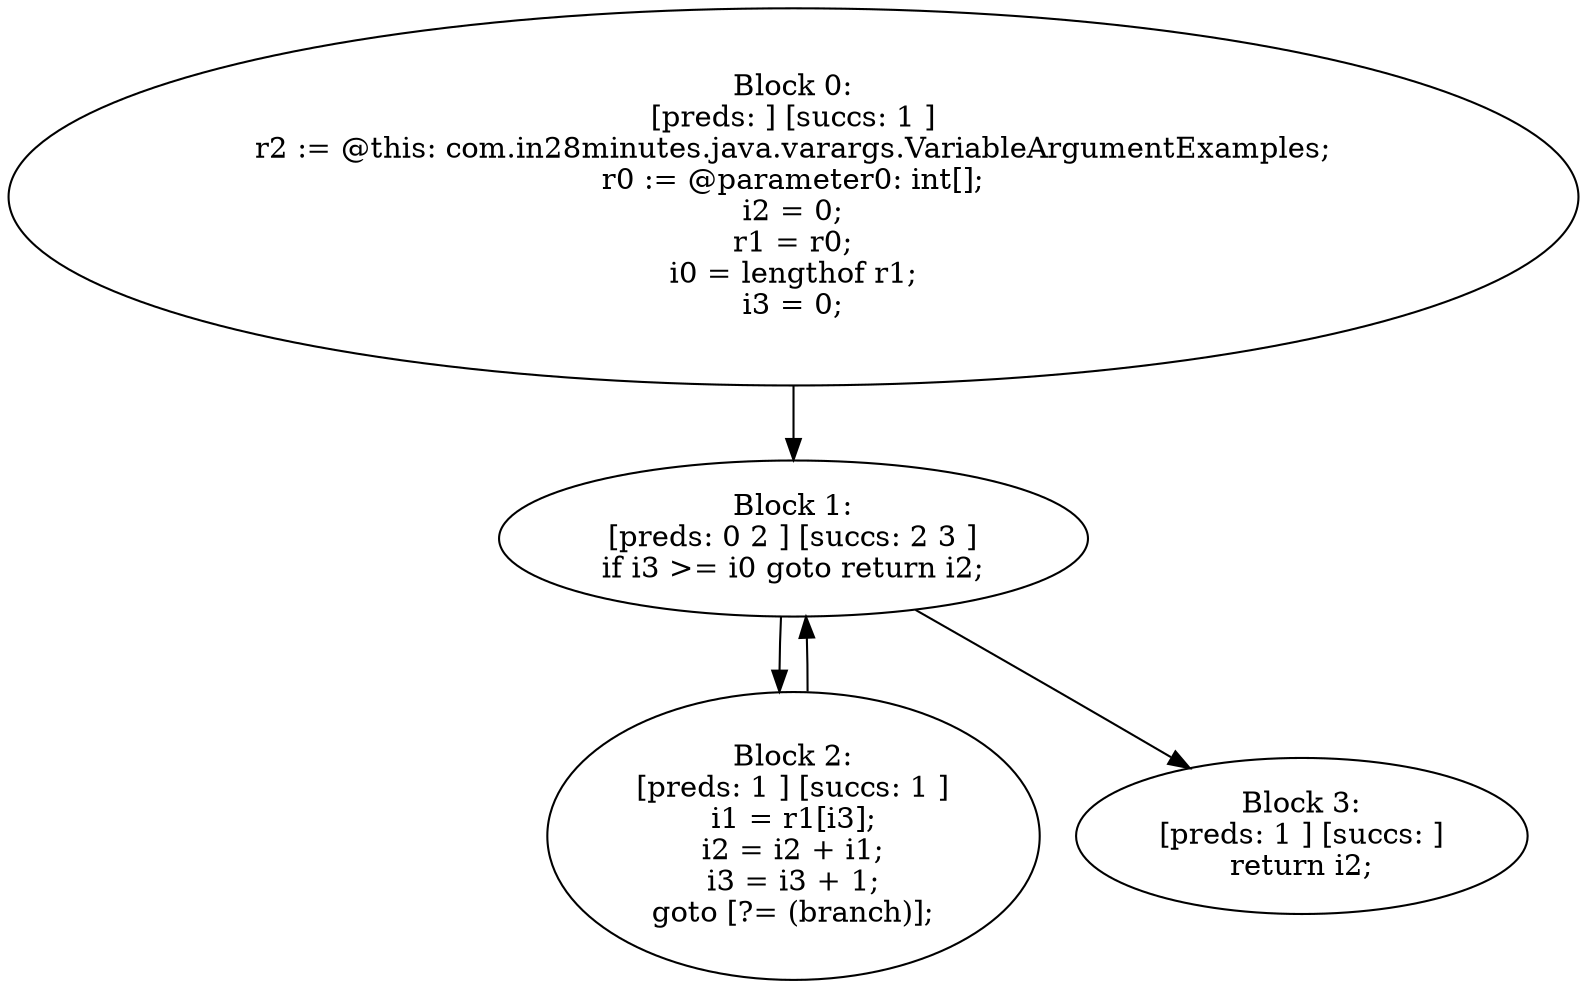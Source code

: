 digraph "unitGraph" {
    "Block 0:
[preds: ] [succs: 1 ]
r2 := @this: com.in28minutes.java.varargs.VariableArgumentExamples;
r0 := @parameter0: int[];
i2 = 0;
r1 = r0;
i0 = lengthof r1;
i3 = 0;
"
    "Block 1:
[preds: 0 2 ] [succs: 2 3 ]
if i3 >= i0 goto return i2;
"
    "Block 2:
[preds: 1 ] [succs: 1 ]
i1 = r1[i3];
i2 = i2 + i1;
i3 = i3 + 1;
goto [?= (branch)];
"
    "Block 3:
[preds: 1 ] [succs: ]
return i2;
"
    "Block 0:
[preds: ] [succs: 1 ]
r2 := @this: com.in28minutes.java.varargs.VariableArgumentExamples;
r0 := @parameter0: int[];
i2 = 0;
r1 = r0;
i0 = lengthof r1;
i3 = 0;
"->"Block 1:
[preds: 0 2 ] [succs: 2 3 ]
if i3 >= i0 goto return i2;
";
    "Block 1:
[preds: 0 2 ] [succs: 2 3 ]
if i3 >= i0 goto return i2;
"->"Block 2:
[preds: 1 ] [succs: 1 ]
i1 = r1[i3];
i2 = i2 + i1;
i3 = i3 + 1;
goto [?= (branch)];
";
    "Block 1:
[preds: 0 2 ] [succs: 2 3 ]
if i3 >= i0 goto return i2;
"->"Block 3:
[preds: 1 ] [succs: ]
return i2;
";
    "Block 2:
[preds: 1 ] [succs: 1 ]
i1 = r1[i3];
i2 = i2 + i1;
i3 = i3 + 1;
goto [?= (branch)];
"->"Block 1:
[preds: 0 2 ] [succs: 2 3 ]
if i3 >= i0 goto return i2;
";
}

